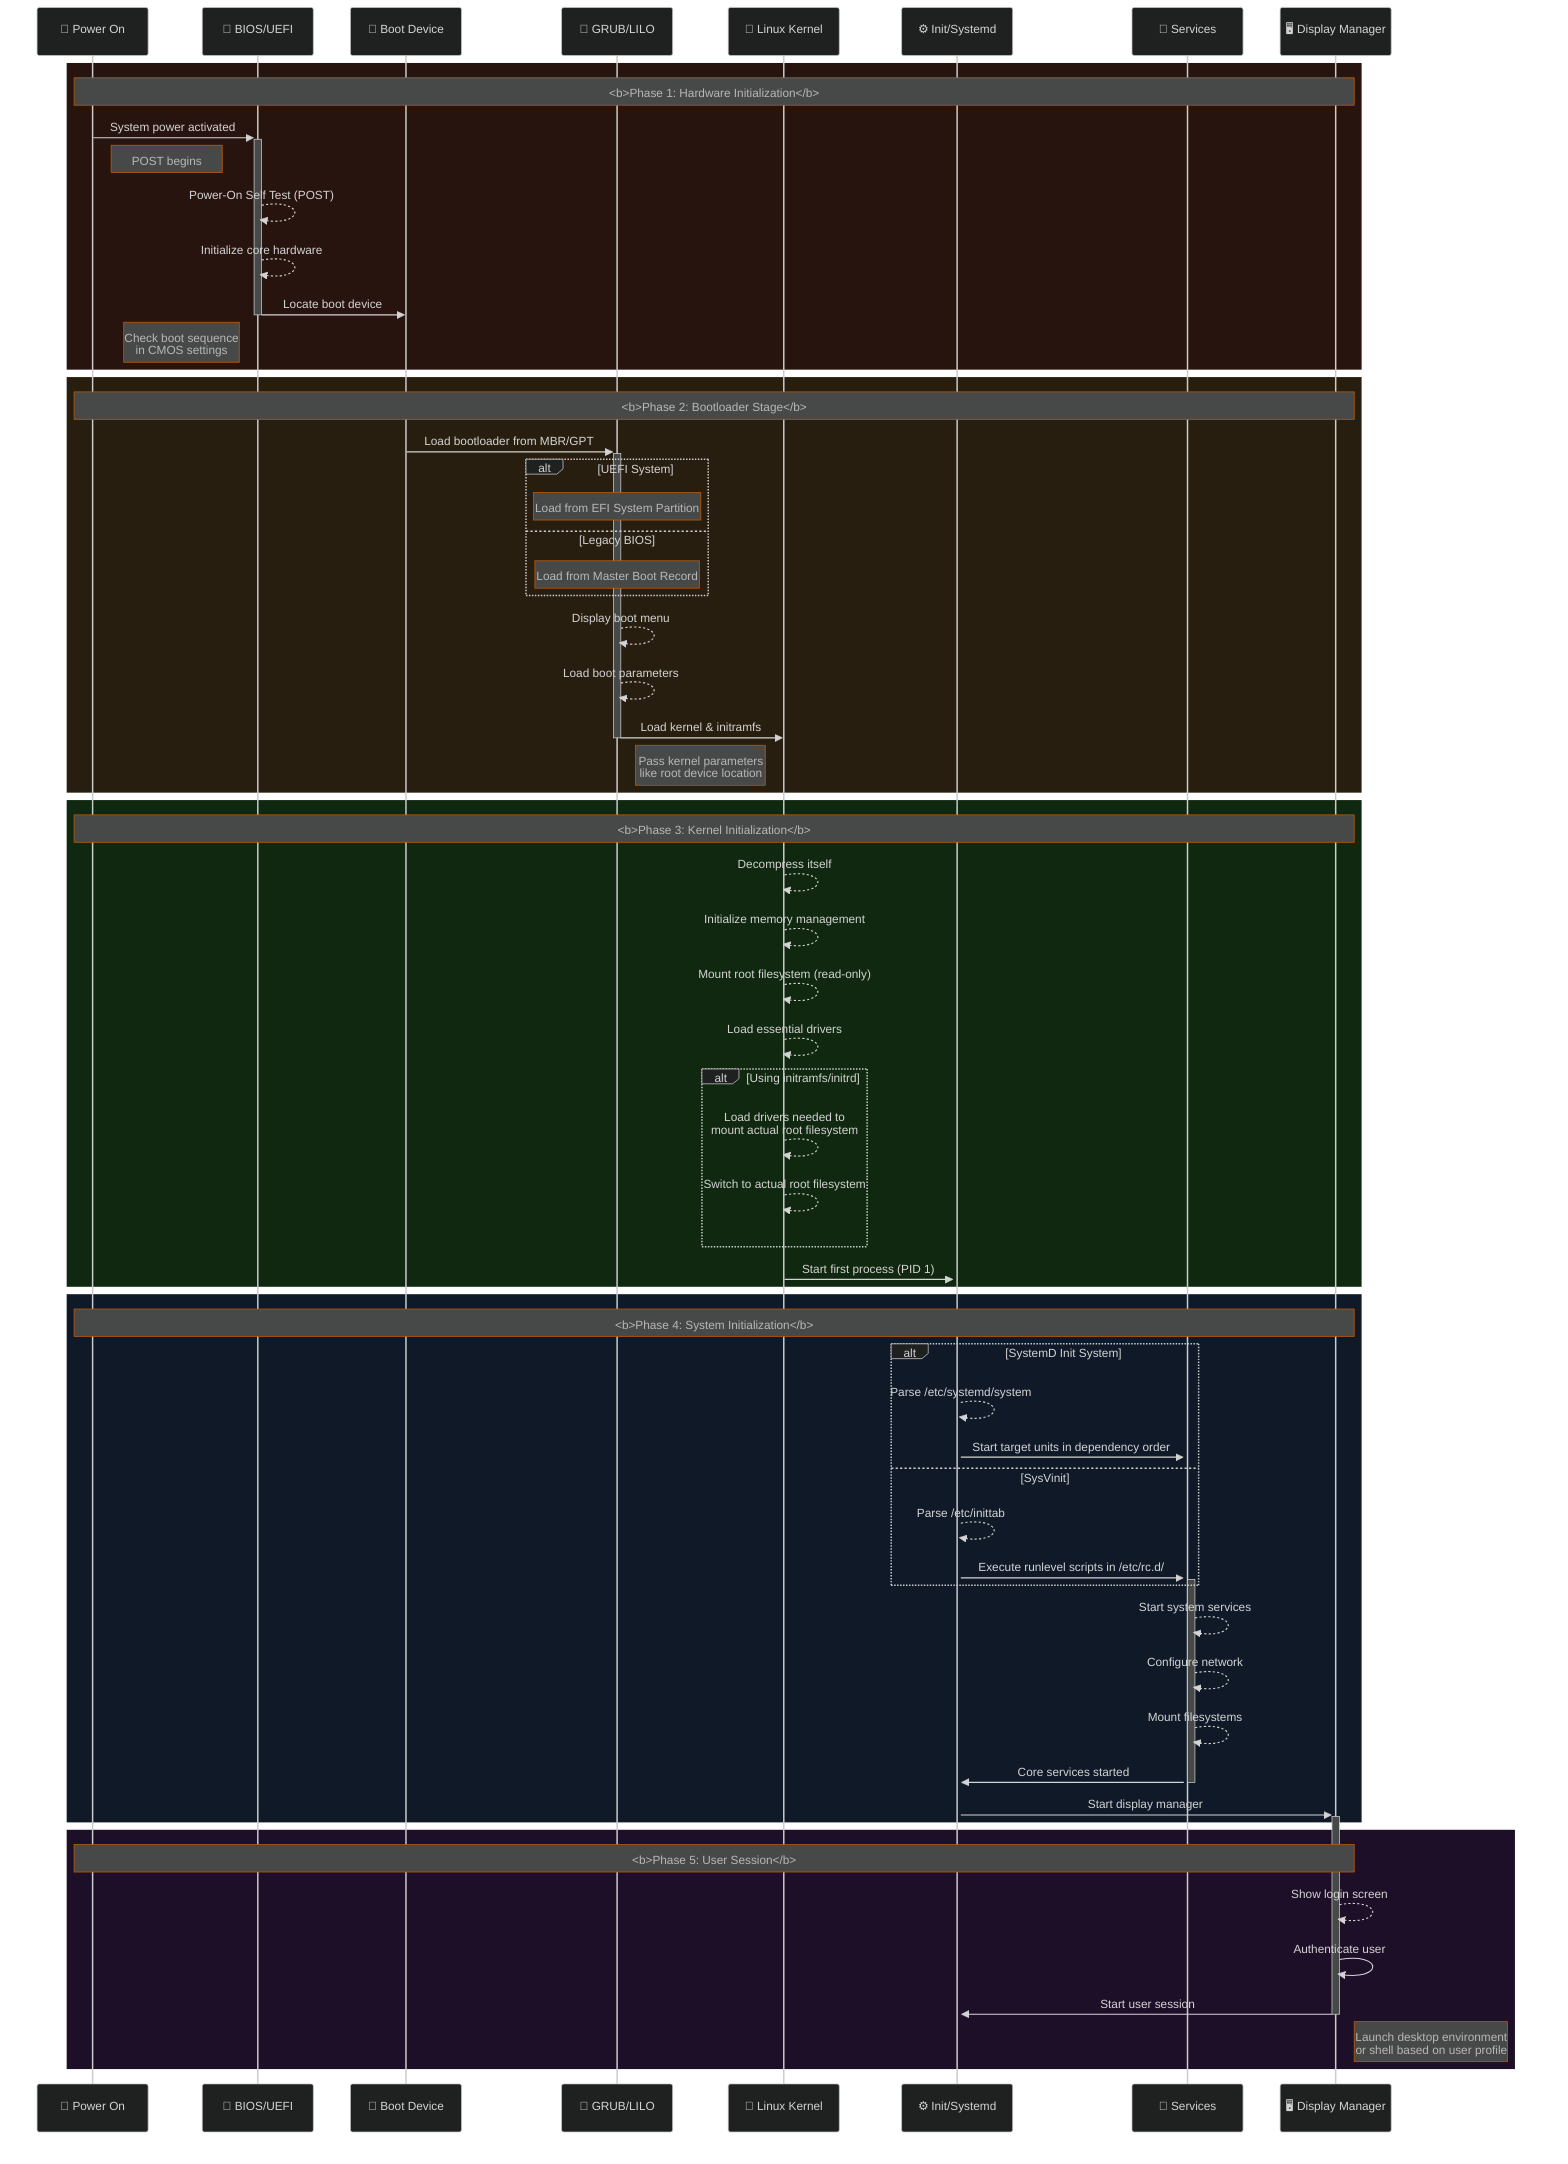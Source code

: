 %%{init: {'theme':'dark', 'themeVariables': { 
    'primaryColor': '#E95420', 
    'primaryBorderColor': '#C4441C', 
    'primaryTextColor': '#fff',
    'secondaryColor': '#F58220', 
    'secondaryBorderColor': '#C25D06',
    'tertiaryColor': '#28A745', 
    'tertiaryBorderColor': '#176127',
    'lineColor': '#CCCCCC', 
    'textColor': '#CCCCCC',
    'background': '#282a36'
}}}%%

sequenceDiagram
    %% === LINUX BOOT PROCESS DIAGRAM ===
    %% Title: Linux Boot Sequence
    %% Description: Detailed flow of Linux system startup from power-on to user login

    %% Component Definitions with Icons
    participant Power as 🔌 Power On
    participant BIOS as 🔧 BIOS/UEFI
    participant Disk as 💽 Boot Device
    participant Bootloader as 🥾 GRUB/LILO
    participant Kernel as 🐧 Linux Kernel
    participant Init as ⚙️ Init/Systemd
    participant Services as 🔄 Services
    participant Display as 🖥️ Display Manager

    %% No custom styling for better compatibility
    
    %% Phase 1: Hardware Initialization
    rect rgb(40,20,15)
    note over Power,Display: <b>Phase 1: Hardware Initialization</b>
    
    Power->>+BIOS: System power activated
    note right of Power: POST begins
    
    BIOS-->>BIOS: Power-On Self Test (POST)
    BIOS-->>BIOS: Initialize core hardware
    BIOS->>-Disk: Locate boot device
    
    note left of BIOS: Check boot sequence<br/>in CMOS settings
    end

    %% Phase 2: Bootloader Stage
    rect rgb(40,30,15)
    note over Power,Display: <b>Phase 2: Bootloader Stage</b>
    
    Disk->>+Bootloader: Load bootloader from MBR/GPT
    
    alt UEFI System
        note over Bootloader: Load from EFI System Partition
    else Legacy BIOS
        note over Bootloader: Load from Master Boot Record
    end
    
    Bootloader-->>Bootloader: Display boot menu
    Bootloader-->>Bootloader: Load boot parameters
    Bootloader->>-Kernel: Load kernel & initramfs
    
    note right of Bootloader: Pass kernel parameters<br/>like root device location
    end
    
    %% Phase 3: Kernel Initialization
    rect rgb(15,40,15)
    note over Power,Display: <b>Phase 3: Kernel Initialization</b>
    
    Kernel-->>Kernel: Decompress itself
    Kernel-->>Kernel: Initialize memory management
    Kernel-->>Kernel: Mount root filesystem (read-only)
    Kernel-->>Kernel: Load essential drivers
    
    alt Using initramfs/initrd
        Kernel-->>Kernel: Load drivers needed to<br/>mount actual root filesystem
        Kernel-->>Kernel: Switch to actual root filesystem
    end
    
    Kernel->>+Init: Start first process (PID 1)
    end
    
    %% Phase 4: System Initialization
    rect rgb(15,25,40)
    note over Power,Display: <b>Phase 4: System Initialization</b>
    
    alt SystemD Init System
        Init-->>Init: Parse /etc/systemd/system
        Init->>+Services: Start target units in dependency order
    else SysVinit
        Init-->>Init: Parse /etc/inittab
        Init->>+Services: Execute runlevel scripts in /etc/rc.d/
    end
    
    Services-->>Services: Start system services
    Services-->>Services: Configure network
    Services-->>Services: Mount filesystems
    Services->>-Init: Core services started
    
    Init->>+Display: Start display manager
    end
    
    %% Phase 5: User Session
    rect rgb(30,15,40)
    note over Power,Display: <b>Phase 5: User Session</b>
    
    Display-->>Display: Show login screen
    Display->>Display: Authenticate user
    Display->>-Init: Start user session
    
    note right of Display: Launch desktop environment<br/>or shell based on user profile
    end